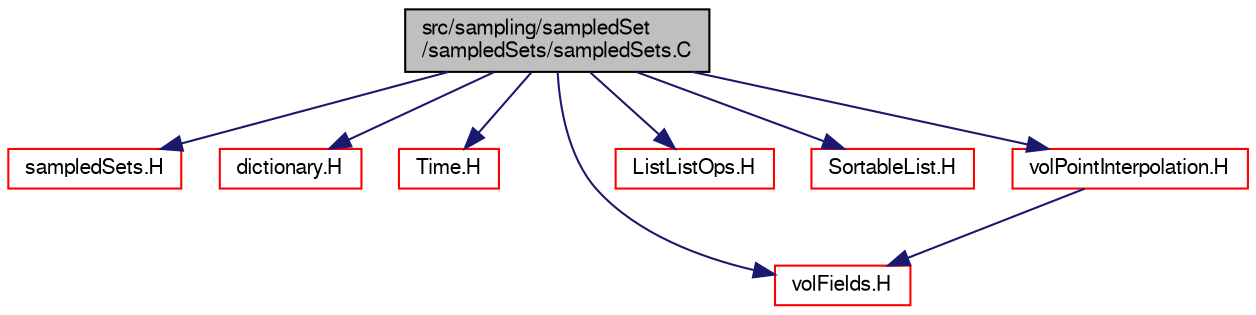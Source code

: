 digraph "src/sampling/sampledSet/sampledSets/sampledSets.C"
{
  bgcolor="transparent";
  edge [fontname="FreeSans",fontsize="10",labelfontname="FreeSans",labelfontsize="10"];
  node [fontname="FreeSans",fontsize="10",shape=record];
  Node0 [label="src/sampling/sampledSet\l/sampledSets/sampledSets.C",height=0.2,width=0.4,color="black", fillcolor="grey75", style="filled", fontcolor="black"];
  Node0 -> Node1 [color="midnightblue",fontsize="10",style="solid",fontname="FreeSans"];
  Node1 [label="sampledSets.H",height=0.2,width=0.4,color="red",URL="$a14666.html"];
  Node0 -> Node209 [color="midnightblue",fontsize="10",style="solid",fontname="FreeSans"];
  Node209 [label="dictionary.H",height=0.2,width=0.4,color="red",URL="$a08804.html"];
  Node0 -> Node306 [color="midnightblue",fontsize="10",style="solid",fontname="FreeSans"];
  Node306 [label="Time.H",height=0.2,width=0.4,color="red",URL="$a09311.html"];
  Node0 -> Node327 [color="midnightblue",fontsize="10",style="solid",fontname="FreeSans"];
  Node327 [label="volFields.H",height=0.2,width=0.4,color="red",URL="$a02750.html"];
  Node0 -> Node163 [color="midnightblue",fontsize="10",style="solid",fontname="FreeSans"];
  Node163 [label="ListListOps.H",height=0.2,width=0.4,color="red",URL="$a08681.html"];
  Node0 -> Node355 [color="midnightblue",fontsize="10",style="solid",fontname="FreeSans"];
  Node355 [label="SortableList.H",height=0.2,width=0.4,color="red",URL="$a08738.html"];
  Node0 -> Node356 [color="midnightblue",fontsize="10",style="solid",fontname="FreeSans"];
  Node356 [label="volPointInterpolation.H",height=0.2,width=0.4,color="red",URL="$a04340.html"];
  Node356 -> Node327 [color="midnightblue",fontsize="10",style="solid",fontname="FreeSans"];
}
